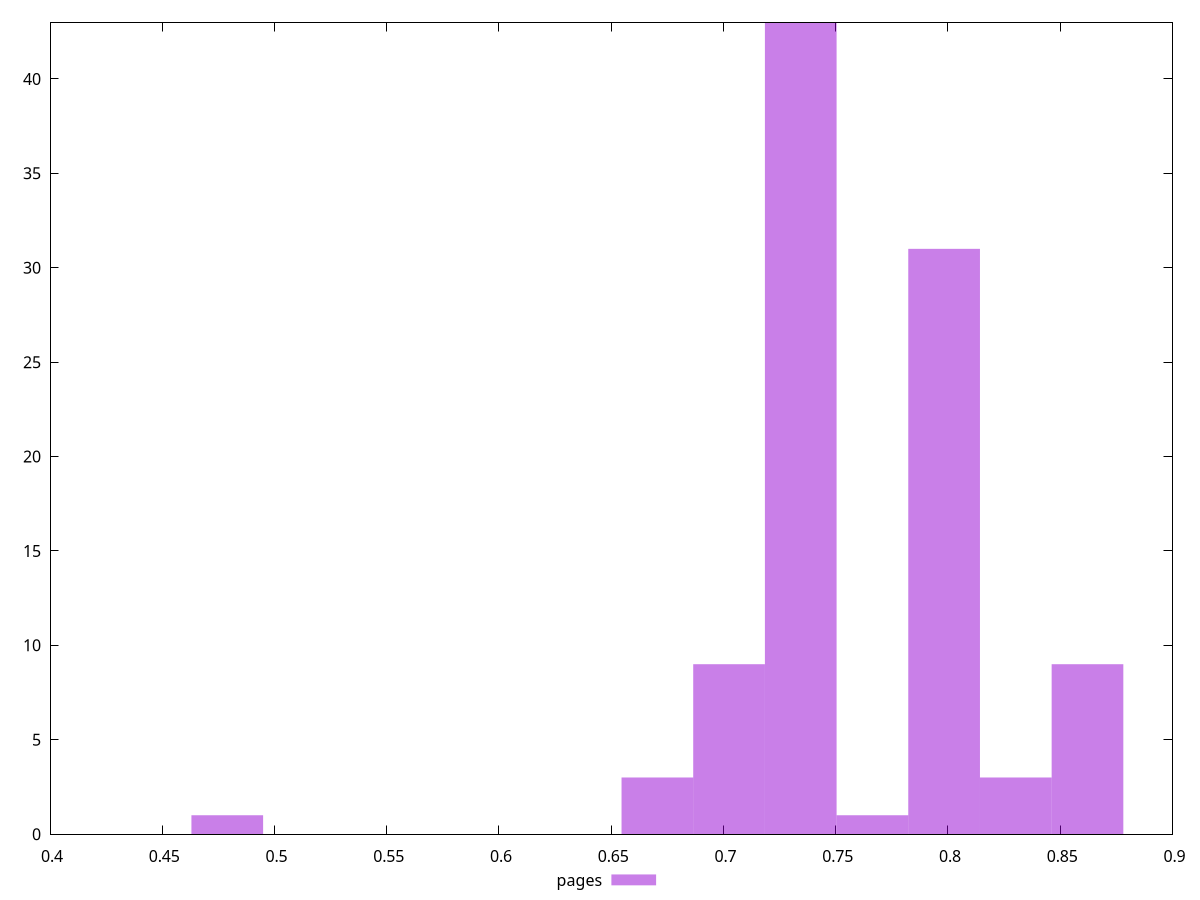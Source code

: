 $_pages <<EOF
0.4789617411688662 1
0.7024772203810038 9
0.8302003513593681 3
0.8621311341039591 9
0.7344080031255948 43
0.798269568614777 31
0.6705464376364128 3
0.766338785870186 1
EOF
set key outside below
set terminal pngcairo
set output "report_00006_2020-11-02T20-21-41.718Z/uses-http2/pages//hist.png"
set yrange [0:43]
set boxwidth 0.03193078274459108
set style fill transparent solid 0.5 noborder
plot $_pages title "pages" with boxes ,